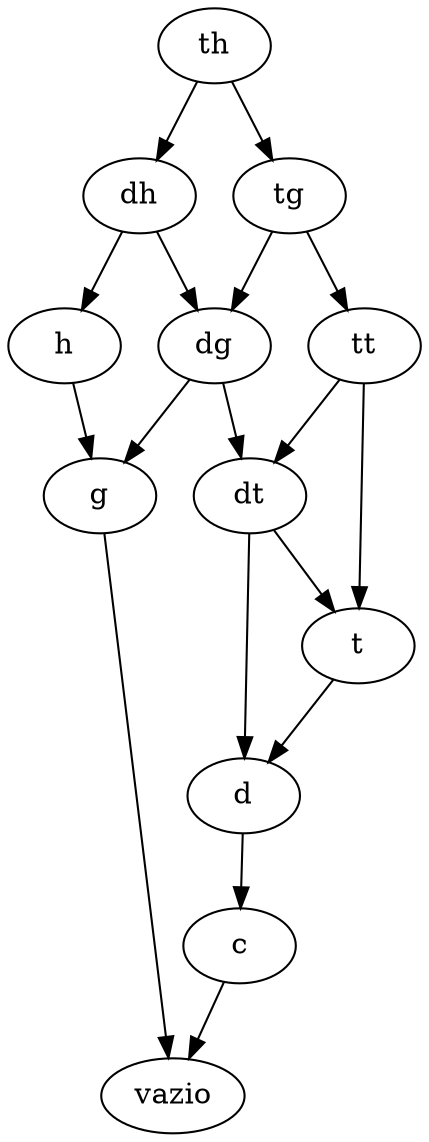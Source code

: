 digraph derivacao {
	t -> d;
	d -> c;
	c -> vazio;
	h -> g;
	g -> vazio;
	th -> tg;
	th -> dh;
	dh -> dg;
	dh -> h;
	tg -> tt;
	tg -> dg;
	dg -> dt;
	dg -> g;
	tt -> dt;
	tt -> t;
	dt -> d;
	dt -> t;
} 